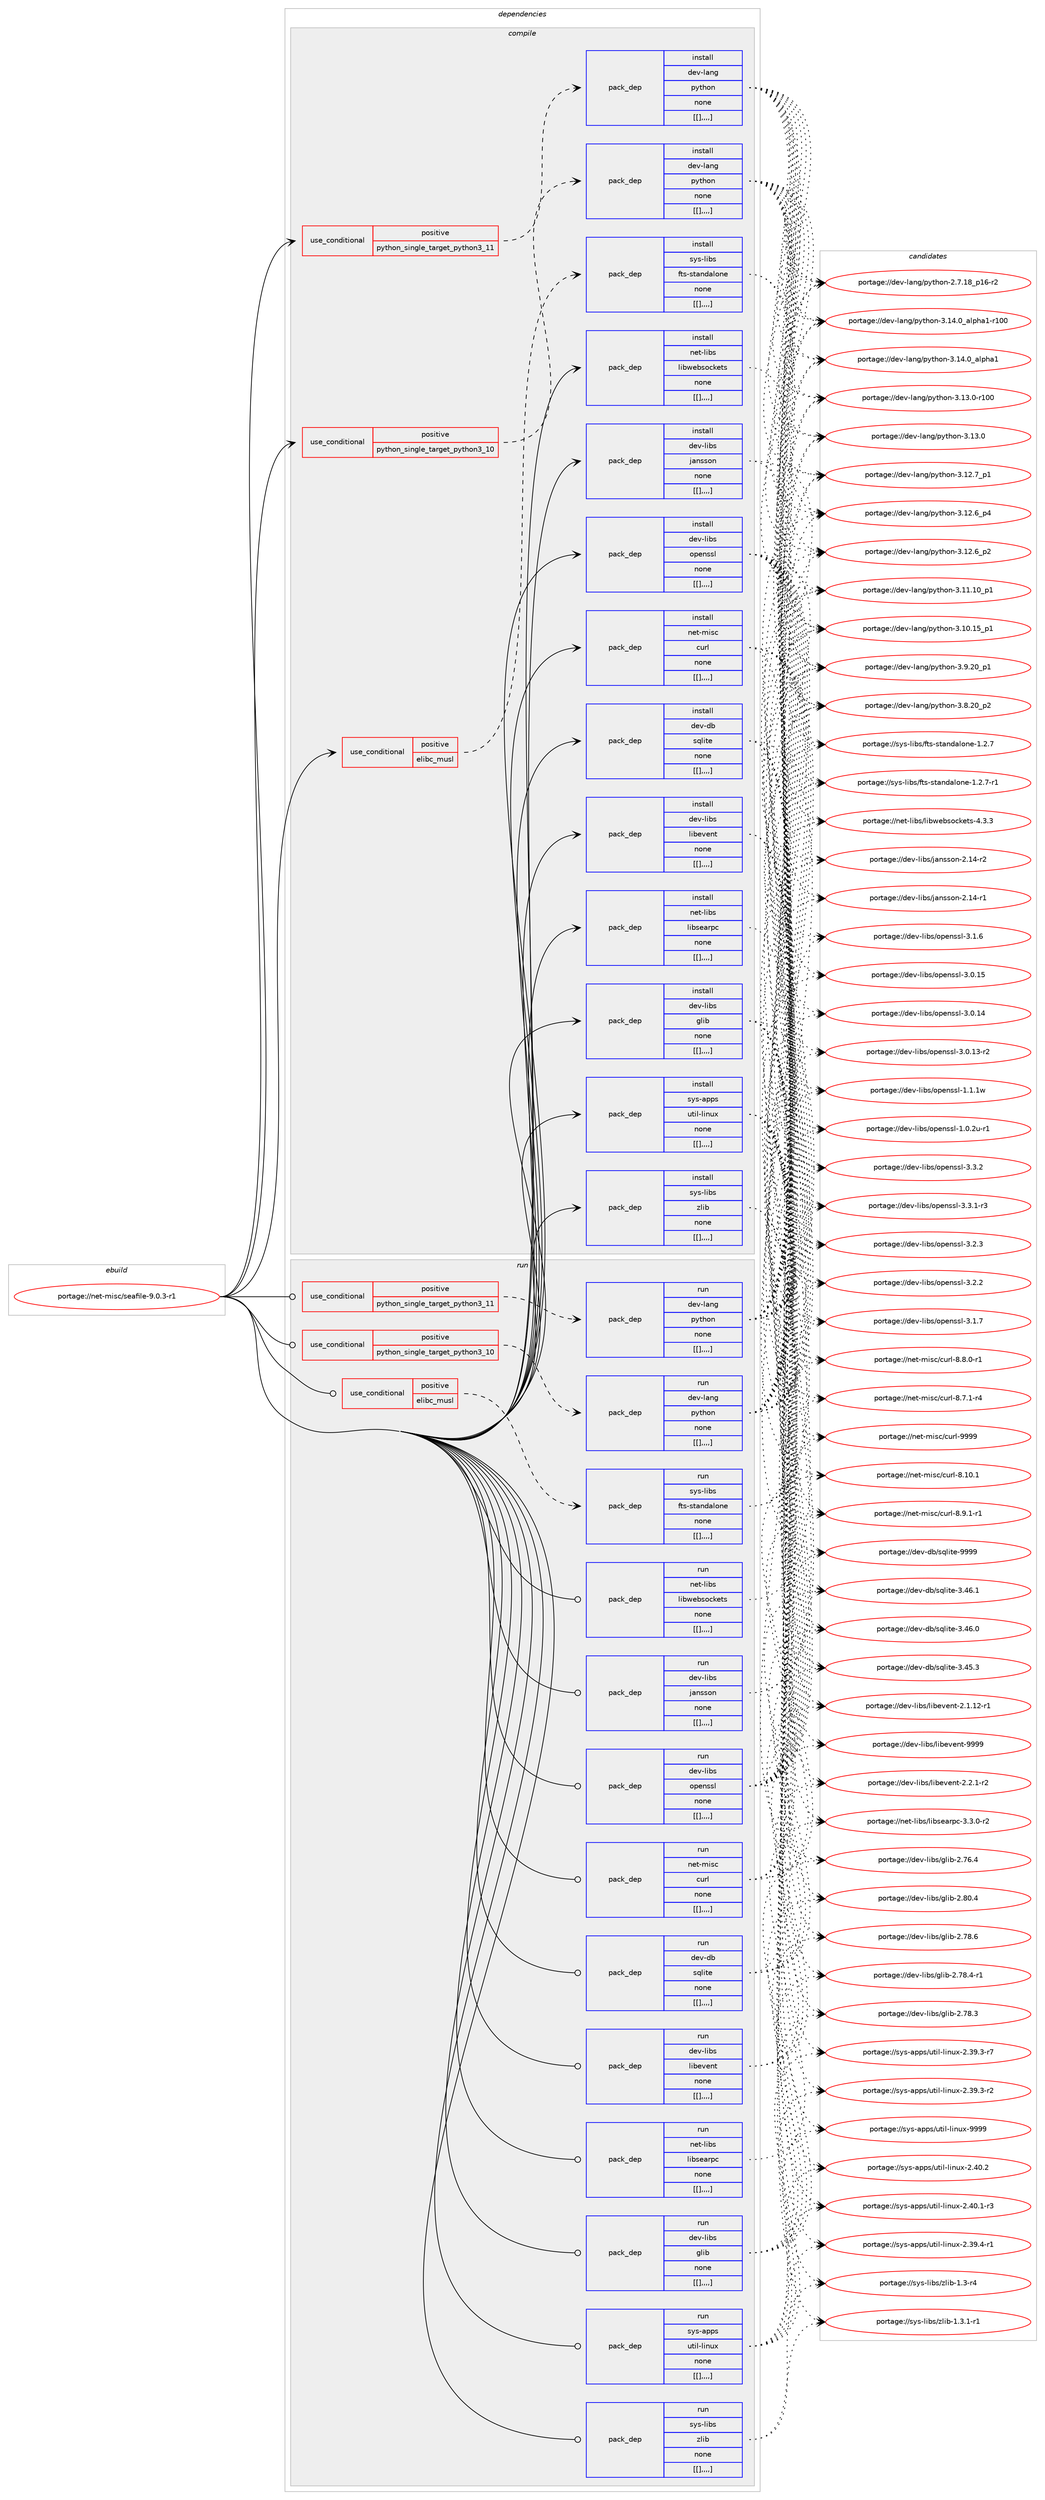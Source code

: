 digraph prolog {

# *************
# Graph options
# *************

newrank=true;
concentrate=true;
compound=true;
graph [rankdir=LR,fontname=Helvetica,fontsize=10,ranksep=1.5];#, ranksep=2.5, nodesep=0.2];
edge  [arrowhead=vee];
node  [fontname=Helvetica,fontsize=10];

# **********
# The ebuild
# **********

subgraph cluster_leftcol {
color=gray;
label=<<i>ebuild</i>>;
id [label="portage://net-misc/seafile-9.0.3-r1", color=red, width=4, href="../net-misc/seafile-9.0.3-r1.svg"];
}

# ****************
# The dependencies
# ****************

subgraph cluster_midcol {
color=gray;
label=<<i>dependencies</i>>;
subgraph cluster_compile {
fillcolor="#eeeeee";
style=filled;
label=<<i>compile</i>>;
subgraph cond104907 {
dependency397434 [label=<<TABLE BORDER="0" CELLBORDER="1" CELLSPACING="0" CELLPADDING="4"><TR><TD ROWSPAN="3" CELLPADDING="10">use_conditional</TD></TR><TR><TD>positive</TD></TR><TR><TD>elibc_musl</TD></TR></TABLE>>, shape=none, color=red];
subgraph pack289533 {
dependency397455 [label=<<TABLE BORDER="0" CELLBORDER="1" CELLSPACING="0" CELLPADDING="4" WIDTH="220"><TR><TD ROWSPAN="6" CELLPADDING="30">pack_dep</TD></TR><TR><TD WIDTH="110">install</TD></TR><TR><TD>sys-libs</TD></TR><TR><TD>fts-standalone</TD></TR><TR><TD>none</TD></TR><TR><TD>[[],,,,]</TD></TR></TABLE>>, shape=none, color=blue];
}
dependency397434:e -> dependency397455:w [weight=20,style="dashed",arrowhead="vee"];
}
id:e -> dependency397434:w [weight=20,style="solid",arrowhead="vee"];
subgraph cond104934 {
dependency397537 [label=<<TABLE BORDER="0" CELLBORDER="1" CELLSPACING="0" CELLPADDING="4"><TR><TD ROWSPAN="3" CELLPADDING="10">use_conditional</TD></TR><TR><TD>positive</TD></TR><TR><TD>python_single_target_python3_10</TD></TR></TABLE>>, shape=none, color=red];
subgraph pack289611 {
dependency397561 [label=<<TABLE BORDER="0" CELLBORDER="1" CELLSPACING="0" CELLPADDING="4" WIDTH="220"><TR><TD ROWSPAN="6" CELLPADDING="30">pack_dep</TD></TR><TR><TD WIDTH="110">install</TD></TR><TR><TD>dev-lang</TD></TR><TR><TD>python</TD></TR><TR><TD>none</TD></TR><TR><TD>[[],,,,]</TD></TR></TABLE>>, shape=none, color=blue];
}
dependency397537:e -> dependency397561:w [weight=20,style="dashed",arrowhead="vee"];
}
id:e -> dependency397537:w [weight=20,style="solid",arrowhead="vee"];
subgraph cond104973 {
dependency397619 [label=<<TABLE BORDER="0" CELLBORDER="1" CELLSPACING="0" CELLPADDING="4"><TR><TD ROWSPAN="3" CELLPADDING="10">use_conditional</TD></TR><TR><TD>positive</TD></TR><TR><TD>python_single_target_python3_11</TD></TR></TABLE>>, shape=none, color=red];
subgraph pack289652 {
dependency397623 [label=<<TABLE BORDER="0" CELLBORDER="1" CELLSPACING="0" CELLPADDING="4" WIDTH="220"><TR><TD ROWSPAN="6" CELLPADDING="30">pack_dep</TD></TR><TR><TD WIDTH="110">install</TD></TR><TR><TD>dev-lang</TD></TR><TR><TD>python</TD></TR><TR><TD>none</TD></TR><TR><TD>[[],,,,]</TD></TR></TABLE>>, shape=none, color=blue];
}
dependency397619:e -> dependency397623:w [weight=20,style="dashed",arrowhead="vee"];
}
id:e -> dependency397619:w [weight=20,style="solid",arrowhead="vee"];
subgraph pack289654 {
dependency397661 [label=<<TABLE BORDER="0" CELLBORDER="1" CELLSPACING="0" CELLPADDING="4" WIDTH="220"><TR><TD ROWSPAN="6" CELLPADDING="30">pack_dep</TD></TR><TR><TD WIDTH="110">install</TD></TR><TR><TD>dev-db</TD></TR><TR><TD>sqlite</TD></TR><TR><TD>none</TD></TR><TR><TD>[[],,,,]</TD></TR></TABLE>>, shape=none, color=blue];
}
id:e -> dependency397661:w [weight=20,style="solid",arrowhead="vee"];
subgraph pack289706 {
dependency397711 [label=<<TABLE BORDER="0" CELLBORDER="1" CELLSPACING="0" CELLPADDING="4" WIDTH="220"><TR><TD ROWSPAN="6" CELLPADDING="30">pack_dep</TD></TR><TR><TD WIDTH="110">install</TD></TR><TR><TD>dev-libs</TD></TR><TR><TD>glib</TD></TR><TR><TD>none</TD></TR><TR><TD>[[],,,,]</TD></TR></TABLE>>, shape=none, color=blue];
}
id:e -> dependency397711:w [weight=20,style="solid",arrowhead="vee"];
subgraph pack289707 {
dependency397714 [label=<<TABLE BORDER="0" CELLBORDER="1" CELLSPACING="0" CELLPADDING="4" WIDTH="220"><TR><TD ROWSPAN="6" CELLPADDING="30">pack_dep</TD></TR><TR><TD WIDTH="110">install</TD></TR><TR><TD>dev-libs</TD></TR><TR><TD>jansson</TD></TR><TR><TD>none</TD></TR><TR><TD>[[],,,,]</TD></TR></TABLE>>, shape=none, color=blue];
}
id:e -> dependency397714:w [weight=20,style="solid",arrowhead="vee"];
subgraph pack289727 {
dependency397737 [label=<<TABLE BORDER="0" CELLBORDER="1" CELLSPACING="0" CELLPADDING="4" WIDTH="220"><TR><TD ROWSPAN="6" CELLPADDING="30">pack_dep</TD></TR><TR><TD WIDTH="110">install</TD></TR><TR><TD>dev-libs</TD></TR><TR><TD>libevent</TD></TR><TR><TD>none</TD></TR><TR><TD>[[],,,,]</TD></TR></TABLE>>, shape=none, color=blue];
}
id:e -> dependency397737:w [weight=20,style="solid",arrowhead="vee"];
subgraph pack289756 {
dependency397838 [label=<<TABLE BORDER="0" CELLBORDER="1" CELLSPACING="0" CELLPADDING="4" WIDTH="220"><TR><TD ROWSPAN="6" CELLPADDING="30">pack_dep</TD></TR><TR><TD WIDTH="110">install</TD></TR><TR><TD>dev-libs</TD></TR><TR><TD>openssl</TD></TR><TR><TD>none</TD></TR><TR><TD>[[],,,,]</TD></TR></TABLE>>, shape=none, color=blue];
}
id:e -> dependency397838:w [weight=20,style="solid",arrowhead="vee"];
subgraph pack289804 {
dependency397845 [label=<<TABLE BORDER="0" CELLBORDER="1" CELLSPACING="0" CELLPADDING="4" WIDTH="220"><TR><TD ROWSPAN="6" CELLPADDING="30">pack_dep</TD></TR><TR><TD WIDTH="110">install</TD></TR><TR><TD>net-libs</TD></TR><TR><TD>libsearpc</TD></TR><TR><TD>none</TD></TR><TR><TD>[[],,,,]</TD></TR></TABLE>>, shape=none, color=blue];
}
id:e -> dependency397845:w [weight=20,style="solid",arrowhead="vee"];
subgraph pack289843 {
dependency397905 [label=<<TABLE BORDER="0" CELLBORDER="1" CELLSPACING="0" CELLPADDING="4" WIDTH="220"><TR><TD ROWSPAN="6" CELLPADDING="30">pack_dep</TD></TR><TR><TD WIDTH="110">install</TD></TR><TR><TD>net-libs</TD></TR><TR><TD>libwebsockets</TD></TR><TR><TD>none</TD></TR><TR><TD>[[],,,,]</TD></TR></TABLE>>, shape=none, color=blue];
}
id:e -> dependency397905:w [weight=20,style="solid",arrowhead="vee"];
subgraph pack289859 {
dependency397950 [label=<<TABLE BORDER="0" CELLBORDER="1" CELLSPACING="0" CELLPADDING="4" WIDTH="220"><TR><TD ROWSPAN="6" CELLPADDING="30">pack_dep</TD></TR><TR><TD WIDTH="110">install</TD></TR><TR><TD>net-misc</TD></TR><TR><TD>curl</TD></TR><TR><TD>none</TD></TR><TR><TD>[[],,,,]</TD></TR></TABLE>>, shape=none, color=blue];
}
id:e -> dependency397950:w [weight=20,style="solid",arrowhead="vee"];
subgraph pack289884 {
dependency397988 [label=<<TABLE BORDER="0" CELLBORDER="1" CELLSPACING="0" CELLPADDING="4" WIDTH="220"><TR><TD ROWSPAN="6" CELLPADDING="30">pack_dep</TD></TR><TR><TD WIDTH="110">install</TD></TR><TR><TD>sys-apps</TD></TR><TR><TD>util-linux</TD></TR><TR><TD>none</TD></TR><TR><TD>[[],,,,]</TD></TR></TABLE>>, shape=none, color=blue];
}
id:e -> dependency397988:w [weight=20,style="solid",arrowhead="vee"];
subgraph pack289898 {
dependency398018 [label=<<TABLE BORDER="0" CELLBORDER="1" CELLSPACING="0" CELLPADDING="4" WIDTH="220"><TR><TD ROWSPAN="6" CELLPADDING="30">pack_dep</TD></TR><TR><TD WIDTH="110">install</TD></TR><TR><TD>sys-libs</TD></TR><TR><TD>zlib</TD></TR><TR><TD>none</TD></TR><TR><TD>[[],,,,]</TD></TR></TABLE>>, shape=none, color=blue];
}
id:e -> dependency398018:w [weight=20,style="solid",arrowhead="vee"];
}
subgraph cluster_compileandrun {
fillcolor="#eeeeee";
style=filled;
label=<<i>compile and run</i>>;
}
subgraph cluster_run {
fillcolor="#eeeeee";
style=filled;
label=<<i>run</i>>;
subgraph cond105130 {
dependency398050 [label=<<TABLE BORDER="0" CELLBORDER="1" CELLSPACING="0" CELLPADDING="4"><TR><TD ROWSPAN="3" CELLPADDING="10">use_conditional</TD></TR><TR><TD>positive</TD></TR><TR><TD>elibc_musl</TD></TR></TABLE>>, shape=none, color=red];
subgraph pack289949 {
dependency398093 [label=<<TABLE BORDER="0" CELLBORDER="1" CELLSPACING="0" CELLPADDING="4" WIDTH="220"><TR><TD ROWSPAN="6" CELLPADDING="30">pack_dep</TD></TR><TR><TD WIDTH="110">run</TD></TR><TR><TD>sys-libs</TD></TR><TR><TD>fts-standalone</TD></TR><TR><TD>none</TD></TR><TR><TD>[[],,,,]</TD></TR></TABLE>>, shape=none, color=blue];
}
dependency398050:e -> dependency398093:w [weight=20,style="dashed",arrowhead="vee"];
}
id:e -> dependency398050:w [weight=20,style="solid",arrowhead="odot"];
subgraph cond105148 {
dependency398105 [label=<<TABLE BORDER="0" CELLBORDER="1" CELLSPACING="0" CELLPADDING="4"><TR><TD ROWSPAN="3" CELLPADDING="10">use_conditional</TD></TR><TR><TD>positive</TD></TR><TR><TD>python_single_target_python3_10</TD></TR></TABLE>>, shape=none, color=red];
subgraph pack289976 {
dependency398127 [label=<<TABLE BORDER="0" CELLBORDER="1" CELLSPACING="0" CELLPADDING="4" WIDTH="220"><TR><TD ROWSPAN="6" CELLPADDING="30">pack_dep</TD></TR><TR><TD WIDTH="110">run</TD></TR><TR><TD>dev-lang</TD></TR><TR><TD>python</TD></TR><TR><TD>none</TD></TR><TR><TD>[[],,,,]</TD></TR></TABLE>>, shape=none, color=blue];
}
dependency398105:e -> dependency398127:w [weight=20,style="dashed",arrowhead="vee"];
}
id:e -> dependency398105:w [weight=20,style="solid",arrowhead="odot"];
subgraph cond105168 {
dependency398173 [label=<<TABLE BORDER="0" CELLBORDER="1" CELLSPACING="0" CELLPADDING="4"><TR><TD ROWSPAN="3" CELLPADDING="10">use_conditional</TD></TR><TR><TD>positive</TD></TR><TR><TD>python_single_target_python3_11</TD></TR></TABLE>>, shape=none, color=red];
subgraph pack290028 {
dependency398193 [label=<<TABLE BORDER="0" CELLBORDER="1" CELLSPACING="0" CELLPADDING="4" WIDTH="220"><TR><TD ROWSPAN="6" CELLPADDING="30">pack_dep</TD></TR><TR><TD WIDTH="110">run</TD></TR><TR><TD>dev-lang</TD></TR><TR><TD>python</TD></TR><TR><TD>none</TD></TR><TR><TD>[[],,,,]</TD></TR></TABLE>>, shape=none, color=blue];
}
dependency398173:e -> dependency398193:w [weight=20,style="dashed",arrowhead="vee"];
}
id:e -> dependency398173:w [weight=20,style="solid",arrowhead="odot"];
subgraph pack290033 {
dependency398241 [label=<<TABLE BORDER="0" CELLBORDER="1" CELLSPACING="0" CELLPADDING="4" WIDTH="220"><TR><TD ROWSPAN="6" CELLPADDING="30">pack_dep</TD></TR><TR><TD WIDTH="110">run</TD></TR><TR><TD>dev-db</TD></TR><TR><TD>sqlite</TD></TR><TR><TD>none</TD></TR><TR><TD>[[],,,,]</TD></TR></TABLE>>, shape=none, color=blue];
}
id:e -> dependency398241:w [weight=20,style="solid",arrowhead="odot"];
subgraph pack290095 {
dependency398293 [label=<<TABLE BORDER="0" CELLBORDER="1" CELLSPACING="0" CELLPADDING="4" WIDTH="220"><TR><TD ROWSPAN="6" CELLPADDING="30">pack_dep</TD></TR><TR><TD WIDTH="110">run</TD></TR><TR><TD>dev-libs</TD></TR><TR><TD>glib</TD></TR><TR><TD>none</TD></TR><TR><TD>[[],,,,]</TD></TR></TABLE>>, shape=none, color=blue];
}
id:e -> dependency398293:w [weight=20,style="solid",arrowhead="odot"];
subgraph pack290100 {
dependency398371 [label=<<TABLE BORDER="0" CELLBORDER="1" CELLSPACING="0" CELLPADDING="4" WIDTH="220"><TR><TD ROWSPAN="6" CELLPADDING="30">pack_dep</TD></TR><TR><TD WIDTH="110">run</TD></TR><TR><TD>dev-libs</TD></TR><TR><TD>jansson</TD></TR><TR><TD>none</TD></TR><TR><TD>[[],,,,]</TD></TR></TABLE>>, shape=none, color=blue];
}
id:e -> dependency398371:w [weight=20,style="solid",arrowhead="odot"];
subgraph pack290164 {
dependency398435 [label=<<TABLE BORDER="0" CELLBORDER="1" CELLSPACING="0" CELLPADDING="4" WIDTH="220"><TR><TD ROWSPAN="6" CELLPADDING="30">pack_dep</TD></TR><TR><TD WIDTH="110">run</TD></TR><TR><TD>dev-libs</TD></TR><TR><TD>libevent</TD></TR><TR><TD>none</TD></TR><TR><TD>[[],,,,]</TD></TR></TABLE>>, shape=none, color=blue];
}
id:e -> dependency398435:w [weight=20,style="solid",arrowhead="odot"];
subgraph pack290201 {
dependency398458 [label=<<TABLE BORDER="0" CELLBORDER="1" CELLSPACING="0" CELLPADDING="4" WIDTH="220"><TR><TD ROWSPAN="6" CELLPADDING="30">pack_dep</TD></TR><TR><TD WIDTH="110">run</TD></TR><TR><TD>dev-libs</TD></TR><TR><TD>openssl</TD></TR><TR><TD>none</TD></TR><TR><TD>[[],,,,]</TD></TR></TABLE>>, shape=none, color=blue];
}
id:e -> dependency398458:w [weight=20,style="solid",arrowhead="odot"];
subgraph pack290227 {
dependency398501 [label=<<TABLE BORDER="0" CELLBORDER="1" CELLSPACING="0" CELLPADDING="4" WIDTH="220"><TR><TD ROWSPAN="6" CELLPADDING="30">pack_dep</TD></TR><TR><TD WIDTH="110">run</TD></TR><TR><TD>net-libs</TD></TR><TR><TD>libsearpc</TD></TR><TR><TD>none</TD></TR><TR><TD>[[],,,,]</TD></TR></TABLE>>, shape=none, color=blue];
}
id:e -> dependency398501:w [weight=20,style="solid",arrowhead="odot"];
subgraph pack290255 {
dependency398544 [label=<<TABLE BORDER="0" CELLBORDER="1" CELLSPACING="0" CELLPADDING="4" WIDTH="220"><TR><TD ROWSPAN="6" CELLPADDING="30">pack_dep</TD></TR><TR><TD WIDTH="110">run</TD></TR><TR><TD>net-libs</TD></TR><TR><TD>libwebsockets</TD></TR><TR><TD>none</TD></TR><TR><TD>[[],,,,]</TD></TR></TABLE>>, shape=none, color=blue];
}
id:e -> dependency398544:w [weight=20,style="solid",arrowhead="odot"];
subgraph pack290283 {
dependency398569 [label=<<TABLE BORDER="0" CELLBORDER="1" CELLSPACING="0" CELLPADDING="4" WIDTH="220"><TR><TD ROWSPAN="6" CELLPADDING="30">pack_dep</TD></TR><TR><TD WIDTH="110">run</TD></TR><TR><TD>net-misc</TD></TR><TR><TD>curl</TD></TR><TR><TD>none</TD></TR><TR><TD>[[],,,,]</TD></TR></TABLE>>, shape=none, color=blue];
}
id:e -> dependency398569:w [weight=20,style="solid",arrowhead="odot"];
subgraph pack290286 {
dependency398594 [label=<<TABLE BORDER="0" CELLBORDER="1" CELLSPACING="0" CELLPADDING="4" WIDTH="220"><TR><TD ROWSPAN="6" CELLPADDING="30">pack_dep</TD></TR><TR><TD WIDTH="110">run</TD></TR><TR><TD>sys-apps</TD></TR><TR><TD>util-linux</TD></TR><TR><TD>none</TD></TR><TR><TD>[[],,,,]</TD></TR></TABLE>>, shape=none, color=blue];
}
id:e -> dependency398594:w [weight=20,style="solid",arrowhead="odot"];
subgraph pack290355 {
dependency398696 [label=<<TABLE BORDER="0" CELLBORDER="1" CELLSPACING="0" CELLPADDING="4" WIDTH="220"><TR><TD ROWSPAN="6" CELLPADDING="30">pack_dep</TD></TR><TR><TD WIDTH="110">run</TD></TR><TR><TD>sys-libs</TD></TR><TR><TD>zlib</TD></TR><TR><TD>none</TD></TR><TR><TD>[[],,,,]</TD></TR></TABLE>>, shape=none, color=blue];
}
id:e -> dependency398696:w [weight=20,style="solid",arrowhead="odot"];
}
}

# **************
# The candidates
# **************

subgraph cluster_choices {
rank=same;
color=gray;
label=<<i>candidates</i>>;

subgraph choice289549 {
color=black;
nodesep=1;
choice1151211154510810598115471021161154511511697110100971081111101014549465046554511449 [label="portage://sys-libs/fts-standalone-1.2.7-r1", color=red, width=4,href="../sys-libs/fts-standalone-1.2.7-r1.svg"];
choice115121115451081059811547102116115451151169711010097108111110101454946504655 [label="portage://sys-libs/fts-standalone-1.2.7", color=red, width=4,href="../sys-libs/fts-standalone-1.2.7.svg"];
dependency397455:e -> choice1151211154510810598115471021161154511511697110100971081111101014549465046554511449:w [style=dotted,weight="100"];
dependency397455:e -> choice115121115451081059811547102116115451151169711010097108111110101454946504655:w [style=dotted,weight="100"];
}
subgraph choice289557 {
color=black;
nodesep=1;
choice100101118451089711010347112121116104111110455146495246489597108112104974945114494848 [label="portage://dev-lang/python-3.14.0_alpha1-r100", color=red, width=4,href="../dev-lang/python-3.14.0_alpha1-r100.svg"];
choice1001011184510897110103471121211161041111104551464952464895971081121049749 [label="portage://dev-lang/python-3.14.0_alpha1", color=red, width=4,href="../dev-lang/python-3.14.0_alpha1.svg"];
choice1001011184510897110103471121211161041111104551464951464845114494848 [label="portage://dev-lang/python-3.13.0-r100", color=red, width=4,href="../dev-lang/python-3.13.0-r100.svg"];
choice10010111845108971101034711212111610411111045514649514648 [label="portage://dev-lang/python-3.13.0", color=red, width=4,href="../dev-lang/python-3.13.0.svg"];
choice100101118451089711010347112121116104111110455146495046559511249 [label="portage://dev-lang/python-3.12.7_p1", color=red, width=4,href="../dev-lang/python-3.12.7_p1.svg"];
choice100101118451089711010347112121116104111110455146495046549511252 [label="portage://dev-lang/python-3.12.6_p4", color=red, width=4,href="../dev-lang/python-3.12.6_p4.svg"];
choice100101118451089711010347112121116104111110455146495046549511250 [label="portage://dev-lang/python-3.12.6_p2", color=red, width=4,href="../dev-lang/python-3.12.6_p2.svg"];
choice10010111845108971101034711212111610411111045514649494649489511249 [label="portage://dev-lang/python-3.11.10_p1", color=red, width=4,href="../dev-lang/python-3.11.10_p1.svg"];
choice10010111845108971101034711212111610411111045514649484649539511249 [label="portage://dev-lang/python-3.10.15_p1", color=red, width=4,href="../dev-lang/python-3.10.15_p1.svg"];
choice100101118451089711010347112121116104111110455146574650489511249 [label="portage://dev-lang/python-3.9.20_p1", color=red, width=4,href="../dev-lang/python-3.9.20_p1.svg"];
choice100101118451089711010347112121116104111110455146564650489511250 [label="portage://dev-lang/python-3.8.20_p2", color=red, width=4,href="../dev-lang/python-3.8.20_p2.svg"];
choice100101118451089711010347112121116104111110455046554649569511249544511450 [label="portage://dev-lang/python-2.7.18_p16-r2", color=red, width=4,href="../dev-lang/python-2.7.18_p16-r2.svg"];
dependency397561:e -> choice100101118451089711010347112121116104111110455146495246489597108112104974945114494848:w [style=dotted,weight="100"];
dependency397561:e -> choice1001011184510897110103471121211161041111104551464952464895971081121049749:w [style=dotted,weight="100"];
dependency397561:e -> choice1001011184510897110103471121211161041111104551464951464845114494848:w [style=dotted,weight="100"];
dependency397561:e -> choice10010111845108971101034711212111610411111045514649514648:w [style=dotted,weight="100"];
dependency397561:e -> choice100101118451089711010347112121116104111110455146495046559511249:w [style=dotted,weight="100"];
dependency397561:e -> choice100101118451089711010347112121116104111110455146495046549511252:w [style=dotted,weight="100"];
dependency397561:e -> choice100101118451089711010347112121116104111110455146495046549511250:w [style=dotted,weight="100"];
dependency397561:e -> choice10010111845108971101034711212111610411111045514649494649489511249:w [style=dotted,weight="100"];
dependency397561:e -> choice10010111845108971101034711212111610411111045514649484649539511249:w [style=dotted,weight="100"];
dependency397561:e -> choice100101118451089711010347112121116104111110455146574650489511249:w [style=dotted,weight="100"];
dependency397561:e -> choice100101118451089711010347112121116104111110455146564650489511250:w [style=dotted,weight="100"];
dependency397561:e -> choice100101118451089711010347112121116104111110455046554649569511249544511450:w [style=dotted,weight="100"];
}
subgraph choice289573 {
color=black;
nodesep=1;
choice100101118451089711010347112121116104111110455146495246489597108112104974945114494848 [label="portage://dev-lang/python-3.14.0_alpha1-r100", color=red, width=4,href="../dev-lang/python-3.14.0_alpha1-r100.svg"];
choice1001011184510897110103471121211161041111104551464952464895971081121049749 [label="portage://dev-lang/python-3.14.0_alpha1", color=red, width=4,href="../dev-lang/python-3.14.0_alpha1.svg"];
choice1001011184510897110103471121211161041111104551464951464845114494848 [label="portage://dev-lang/python-3.13.0-r100", color=red, width=4,href="../dev-lang/python-3.13.0-r100.svg"];
choice10010111845108971101034711212111610411111045514649514648 [label="portage://dev-lang/python-3.13.0", color=red, width=4,href="../dev-lang/python-3.13.0.svg"];
choice100101118451089711010347112121116104111110455146495046559511249 [label="portage://dev-lang/python-3.12.7_p1", color=red, width=4,href="../dev-lang/python-3.12.7_p1.svg"];
choice100101118451089711010347112121116104111110455146495046549511252 [label="portage://dev-lang/python-3.12.6_p4", color=red, width=4,href="../dev-lang/python-3.12.6_p4.svg"];
choice100101118451089711010347112121116104111110455146495046549511250 [label="portage://dev-lang/python-3.12.6_p2", color=red, width=4,href="../dev-lang/python-3.12.6_p2.svg"];
choice10010111845108971101034711212111610411111045514649494649489511249 [label="portage://dev-lang/python-3.11.10_p1", color=red, width=4,href="../dev-lang/python-3.11.10_p1.svg"];
choice10010111845108971101034711212111610411111045514649484649539511249 [label="portage://dev-lang/python-3.10.15_p1", color=red, width=4,href="../dev-lang/python-3.10.15_p1.svg"];
choice100101118451089711010347112121116104111110455146574650489511249 [label="portage://dev-lang/python-3.9.20_p1", color=red, width=4,href="../dev-lang/python-3.9.20_p1.svg"];
choice100101118451089711010347112121116104111110455146564650489511250 [label="portage://dev-lang/python-3.8.20_p2", color=red, width=4,href="../dev-lang/python-3.8.20_p2.svg"];
choice100101118451089711010347112121116104111110455046554649569511249544511450 [label="portage://dev-lang/python-2.7.18_p16-r2", color=red, width=4,href="../dev-lang/python-2.7.18_p16-r2.svg"];
dependency397623:e -> choice100101118451089711010347112121116104111110455146495246489597108112104974945114494848:w [style=dotted,weight="100"];
dependency397623:e -> choice1001011184510897110103471121211161041111104551464952464895971081121049749:w [style=dotted,weight="100"];
dependency397623:e -> choice1001011184510897110103471121211161041111104551464951464845114494848:w [style=dotted,weight="100"];
dependency397623:e -> choice10010111845108971101034711212111610411111045514649514648:w [style=dotted,weight="100"];
dependency397623:e -> choice100101118451089711010347112121116104111110455146495046559511249:w [style=dotted,weight="100"];
dependency397623:e -> choice100101118451089711010347112121116104111110455146495046549511252:w [style=dotted,weight="100"];
dependency397623:e -> choice100101118451089711010347112121116104111110455146495046549511250:w [style=dotted,weight="100"];
dependency397623:e -> choice10010111845108971101034711212111610411111045514649494649489511249:w [style=dotted,weight="100"];
dependency397623:e -> choice10010111845108971101034711212111610411111045514649484649539511249:w [style=dotted,weight="100"];
dependency397623:e -> choice100101118451089711010347112121116104111110455146574650489511249:w [style=dotted,weight="100"];
dependency397623:e -> choice100101118451089711010347112121116104111110455146564650489511250:w [style=dotted,weight="100"];
dependency397623:e -> choice100101118451089711010347112121116104111110455046554649569511249544511450:w [style=dotted,weight="100"];
}
subgraph choice289575 {
color=black;
nodesep=1;
choice1001011184510098471151131081051161014557575757 [label="portage://dev-db/sqlite-9999", color=red, width=4,href="../dev-db/sqlite-9999.svg"];
choice10010111845100984711511310810511610145514652544649 [label="portage://dev-db/sqlite-3.46.1", color=red, width=4,href="../dev-db/sqlite-3.46.1.svg"];
choice10010111845100984711511310810511610145514652544648 [label="portage://dev-db/sqlite-3.46.0", color=red, width=4,href="../dev-db/sqlite-3.46.0.svg"];
choice10010111845100984711511310810511610145514652534651 [label="portage://dev-db/sqlite-3.45.3", color=red, width=4,href="../dev-db/sqlite-3.45.3.svg"];
dependency397661:e -> choice1001011184510098471151131081051161014557575757:w [style=dotted,weight="100"];
dependency397661:e -> choice10010111845100984711511310810511610145514652544649:w [style=dotted,weight="100"];
dependency397661:e -> choice10010111845100984711511310810511610145514652544648:w [style=dotted,weight="100"];
dependency397661:e -> choice10010111845100984711511310810511610145514652534651:w [style=dotted,weight="100"];
}
subgraph choice289577 {
color=black;
nodesep=1;
choice1001011184510810598115471031081059845504656484652 [label="portage://dev-libs/glib-2.80.4", color=red, width=4,href="../dev-libs/glib-2.80.4.svg"];
choice1001011184510810598115471031081059845504655564654 [label="portage://dev-libs/glib-2.78.6", color=red, width=4,href="../dev-libs/glib-2.78.6.svg"];
choice10010111845108105981154710310810598455046555646524511449 [label="portage://dev-libs/glib-2.78.4-r1", color=red, width=4,href="../dev-libs/glib-2.78.4-r1.svg"];
choice1001011184510810598115471031081059845504655564651 [label="portage://dev-libs/glib-2.78.3", color=red, width=4,href="../dev-libs/glib-2.78.3.svg"];
choice1001011184510810598115471031081059845504655544652 [label="portage://dev-libs/glib-2.76.4", color=red, width=4,href="../dev-libs/glib-2.76.4.svg"];
dependency397711:e -> choice1001011184510810598115471031081059845504656484652:w [style=dotted,weight="100"];
dependency397711:e -> choice1001011184510810598115471031081059845504655564654:w [style=dotted,weight="100"];
dependency397711:e -> choice10010111845108105981154710310810598455046555646524511449:w [style=dotted,weight="100"];
dependency397711:e -> choice1001011184510810598115471031081059845504655564651:w [style=dotted,weight="100"];
dependency397711:e -> choice1001011184510810598115471031081059845504655544652:w [style=dotted,weight="100"];
}
subgraph choice289591 {
color=black;
nodesep=1;
choice1001011184510810598115471069711011511511111045504649524511450 [label="portage://dev-libs/jansson-2.14-r2", color=red, width=4,href="../dev-libs/jansson-2.14-r2.svg"];
choice1001011184510810598115471069711011511511111045504649524511449 [label="portage://dev-libs/jansson-2.14-r1", color=red, width=4,href="../dev-libs/jansson-2.14-r1.svg"];
dependency397714:e -> choice1001011184510810598115471069711011511511111045504649524511450:w [style=dotted,weight="100"];
dependency397714:e -> choice1001011184510810598115471069711011511511111045504649524511449:w [style=dotted,weight="100"];
}
subgraph choice289620 {
color=black;
nodesep=1;
choice100101118451081059811547108105981011181011101164557575757 [label="portage://dev-libs/libevent-9999", color=red, width=4,href="../dev-libs/libevent-9999.svg"];
choice100101118451081059811547108105981011181011101164550465046494511450 [label="portage://dev-libs/libevent-2.2.1-r2", color=red, width=4,href="../dev-libs/libevent-2.2.1-r2.svg"];
choice10010111845108105981154710810598101118101110116455046494649504511449 [label="portage://dev-libs/libevent-2.1.12-r1", color=red, width=4,href="../dev-libs/libevent-2.1.12-r1.svg"];
dependency397737:e -> choice100101118451081059811547108105981011181011101164557575757:w [style=dotted,weight="100"];
dependency397737:e -> choice100101118451081059811547108105981011181011101164550465046494511450:w [style=dotted,weight="100"];
dependency397737:e -> choice10010111845108105981154710810598101118101110116455046494649504511449:w [style=dotted,weight="100"];
}
subgraph choice289631 {
color=black;
nodesep=1;
choice100101118451081059811547111112101110115115108455146514650 [label="portage://dev-libs/openssl-3.3.2", color=red, width=4,href="../dev-libs/openssl-3.3.2.svg"];
choice1001011184510810598115471111121011101151151084551465146494511451 [label="portage://dev-libs/openssl-3.3.1-r3", color=red, width=4,href="../dev-libs/openssl-3.3.1-r3.svg"];
choice100101118451081059811547111112101110115115108455146504651 [label="portage://dev-libs/openssl-3.2.3", color=red, width=4,href="../dev-libs/openssl-3.2.3.svg"];
choice100101118451081059811547111112101110115115108455146504650 [label="portage://dev-libs/openssl-3.2.2", color=red, width=4,href="../dev-libs/openssl-3.2.2.svg"];
choice100101118451081059811547111112101110115115108455146494655 [label="portage://dev-libs/openssl-3.1.7", color=red, width=4,href="../dev-libs/openssl-3.1.7.svg"];
choice100101118451081059811547111112101110115115108455146494654 [label="portage://dev-libs/openssl-3.1.6", color=red, width=4,href="../dev-libs/openssl-3.1.6.svg"];
choice10010111845108105981154711111210111011511510845514648464953 [label="portage://dev-libs/openssl-3.0.15", color=red, width=4,href="../dev-libs/openssl-3.0.15.svg"];
choice10010111845108105981154711111210111011511510845514648464952 [label="portage://dev-libs/openssl-3.0.14", color=red, width=4,href="../dev-libs/openssl-3.0.14.svg"];
choice100101118451081059811547111112101110115115108455146484649514511450 [label="portage://dev-libs/openssl-3.0.13-r2", color=red, width=4,href="../dev-libs/openssl-3.0.13-r2.svg"];
choice100101118451081059811547111112101110115115108454946494649119 [label="portage://dev-libs/openssl-1.1.1w", color=red, width=4,href="../dev-libs/openssl-1.1.1w.svg"];
choice1001011184510810598115471111121011101151151084549464846501174511449 [label="portage://dev-libs/openssl-1.0.2u-r1", color=red, width=4,href="../dev-libs/openssl-1.0.2u-r1.svg"];
dependency397838:e -> choice100101118451081059811547111112101110115115108455146514650:w [style=dotted,weight="100"];
dependency397838:e -> choice1001011184510810598115471111121011101151151084551465146494511451:w [style=dotted,weight="100"];
dependency397838:e -> choice100101118451081059811547111112101110115115108455146504651:w [style=dotted,weight="100"];
dependency397838:e -> choice100101118451081059811547111112101110115115108455146504650:w [style=dotted,weight="100"];
dependency397838:e -> choice100101118451081059811547111112101110115115108455146494655:w [style=dotted,weight="100"];
dependency397838:e -> choice100101118451081059811547111112101110115115108455146494654:w [style=dotted,weight="100"];
dependency397838:e -> choice10010111845108105981154711111210111011511510845514648464953:w [style=dotted,weight="100"];
dependency397838:e -> choice10010111845108105981154711111210111011511510845514648464952:w [style=dotted,weight="100"];
dependency397838:e -> choice100101118451081059811547111112101110115115108455146484649514511450:w [style=dotted,weight="100"];
dependency397838:e -> choice100101118451081059811547111112101110115115108454946494649119:w [style=dotted,weight="100"];
dependency397838:e -> choice1001011184510810598115471111121011101151151084549464846501174511449:w [style=dotted,weight="100"];
}
subgraph choice289644 {
color=black;
nodesep=1;
choice1101011164510810598115471081059811510197114112994551465146484511450 [label="portage://net-libs/libsearpc-3.3.0-r2", color=red, width=4,href="../net-libs/libsearpc-3.3.0-r2.svg"];
dependency397845:e -> choice1101011164510810598115471081059811510197114112994551465146484511450:w [style=dotted,weight="100"];
}
subgraph choice289645 {
color=black;
nodesep=1;
choice110101116451081059811547108105981191019811511199107101116115455246514651 [label="portage://net-libs/libwebsockets-4.3.3", color=red, width=4,href="../net-libs/libwebsockets-4.3.3.svg"];
dependency397905:e -> choice110101116451081059811547108105981191019811511199107101116115455246514651:w [style=dotted,weight="100"];
}
subgraph choice289647 {
color=black;
nodesep=1;
choice110101116451091051159947991171141084557575757 [label="portage://net-misc/curl-9999", color=red, width=4,href="../net-misc/curl-9999.svg"];
choice1101011164510910511599479911711410845564649484649 [label="portage://net-misc/curl-8.10.1", color=red, width=4,href="../net-misc/curl-8.10.1.svg"];
choice110101116451091051159947991171141084556465746494511449 [label="portage://net-misc/curl-8.9.1-r1", color=red, width=4,href="../net-misc/curl-8.9.1-r1.svg"];
choice110101116451091051159947991171141084556465646484511449 [label="portage://net-misc/curl-8.8.0-r1", color=red, width=4,href="../net-misc/curl-8.8.0-r1.svg"];
choice110101116451091051159947991171141084556465546494511452 [label="portage://net-misc/curl-8.7.1-r4", color=red, width=4,href="../net-misc/curl-8.7.1-r4.svg"];
dependency397950:e -> choice110101116451091051159947991171141084557575757:w [style=dotted,weight="100"];
dependency397950:e -> choice1101011164510910511599479911711410845564649484649:w [style=dotted,weight="100"];
dependency397950:e -> choice110101116451091051159947991171141084556465746494511449:w [style=dotted,weight="100"];
dependency397950:e -> choice110101116451091051159947991171141084556465646484511449:w [style=dotted,weight="100"];
dependency397950:e -> choice110101116451091051159947991171141084556465546494511452:w [style=dotted,weight="100"];
}
subgraph choice289666 {
color=black;
nodesep=1;
choice115121115459711211211547117116105108451081051101171204557575757 [label="portage://sys-apps/util-linux-9999", color=red, width=4,href="../sys-apps/util-linux-9999.svg"];
choice1151211154597112112115471171161051084510810511011712045504652484650 [label="portage://sys-apps/util-linux-2.40.2", color=red, width=4,href="../sys-apps/util-linux-2.40.2.svg"];
choice11512111545971121121154711711610510845108105110117120455046524846494511451 [label="portage://sys-apps/util-linux-2.40.1-r3", color=red, width=4,href="../sys-apps/util-linux-2.40.1-r3.svg"];
choice11512111545971121121154711711610510845108105110117120455046515746524511449 [label="portage://sys-apps/util-linux-2.39.4-r1", color=red, width=4,href="../sys-apps/util-linux-2.39.4-r1.svg"];
choice11512111545971121121154711711610510845108105110117120455046515746514511455 [label="portage://sys-apps/util-linux-2.39.3-r7", color=red, width=4,href="../sys-apps/util-linux-2.39.3-r7.svg"];
choice11512111545971121121154711711610510845108105110117120455046515746514511450 [label="portage://sys-apps/util-linux-2.39.3-r2", color=red, width=4,href="../sys-apps/util-linux-2.39.3-r2.svg"];
dependency397988:e -> choice115121115459711211211547117116105108451081051101171204557575757:w [style=dotted,weight="100"];
dependency397988:e -> choice1151211154597112112115471171161051084510810511011712045504652484650:w [style=dotted,weight="100"];
dependency397988:e -> choice11512111545971121121154711711610510845108105110117120455046524846494511451:w [style=dotted,weight="100"];
dependency397988:e -> choice11512111545971121121154711711610510845108105110117120455046515746524511449:w [style=dotted,weight="100"];
dependency397988:e -> choice11512111545971121121154711711610510845108105110117120455046515746514511455:w [style=dotted,weight="100"];
dependency397988:e -> choice11512111545971121121154711711610510845108105110117120455046515746514511450:w [style=dotted,weight="100"];
}
subgraph choice289672 {
color=black;
nodesep=1;
choice115121115451081059811547122108105984549465146494511449 [label="portage://sys-libs/zlib-1.3.1-r1", color=red, width=4,href="../sys-libs/zlib-1.3.1-r1.svg"];
choice11512111545108105981154712210810598454946514511452 [label="portage://sys-libs/zlib-1.3-r4", color=red, width=4,href="../sys-libs/zlib-1.3-r4.svg"];
dependency398018:e -> choice115121115451081059811547122108105984549465146494511449:w [style=dotted,weight="100"];
dependency398018:e -> choice11512111545108105981154712210810598454946514511452:w [style=dotted,weight="100"];
}
subgraph choice289679 {
color=black;
nodesep=1;
choice1151211154510810598115471021161154511511697110100971081111101014549465046554511449 [label="portage://sys-libs/fts-standalone-1.2.7-r1", color=red, width=4,href="../sys-libs/fts-standalone-1.2.7-r1.svg"];
choice115121115451081059811547102116115451151169711010097108111110101454946504655 [label="portage://sys-libs/fts-standalone-1.2.7", color=red, width=4,href="../sys-libs/fts-standalone-1.2.7.svg"];
dependency398093:e -> choice1151211154510810598115471021161154511511697110100971081111101014549465046554511449:w [style=dotted,weight="100"];
dependency398093:e -> choice115121115451081059811547102116115451151169711010097108111110101454946504655:w [style=dotted,weight="100"];
}
subgraph choice289681 {
color=black;
nodesep=1;
choice100101118451089711010347112121116104111110455146495246489597108112104974945114494848 [label="portage://dev-lang/python-3.14.0_alpha1-r100", color=red, width=4,href="../dev-lang/python-3.14.0_alpha1-r100.svg"];
choice1001011184510897110103471121211161041111104551464952464895971081121049749 [label="portage://dev-lang/python-3.14.0_alpha1", color=red, width=4,href="../dev-lang/python-3.14.0_alpha1.svg"];
choice1001011184510897110103471121211161041111104551464951464845114494848 [label="portage://dev-lang/python-3.13.0-r100", color=red, width=4,href="../dev-lang/python-3.13.0-r100.svg"];
choice10010111845108971101034711212111610411111045514649514648 [label="portage://dev-lang/python-3.13.0", color=red, width=4,href="../dev-lang/python-3.13.0.svg"];
choice100101118451089711010347112121116104111110455146495046559511249 [label="portage://dev-lang/python-3.12.7_p1", color=red, width=4,href="../dev-lang/python-3.12.7_p1.svg"];
choice100101118451089711010347112121116104111110455146495046549511252 [label="portage://dev-lang/python-3.12.6_p4", color=red, width=4,href="../dev-lang/python-3.12.6_p4.svg"];
choice100101118451089711010347112121116104111110455146495046549511250 [label="portage://dev-lang/python-3.12.6_p2", color=red, width=4,href="../dev-lang/python-3.12.6_p2.svg"];
choice10010111845108971101034711212111610411111045514649494649489511249 [label="portage://dev-lang/python-3.11.10_p1", color=red, width=4,href="../dev-lang/python-3.11.10_p1.svg"];
choice10010111845108971101034711212111610411111045514649484649539511249 [label="portage://dev-lang/python-3.10.15_p1", color=red, width=4,href="../dev-lang/python-3.10.15_p1.svg"];
choice100101118451089711010347112121116104111110455146574650489511249 [label="portage://dev-lang/python-3.9.20_p1", color=red, width=4,href="../dev-lang/python-3.9.20_p1.svg"];
choice100101118451089711010347112121116104111110455146564650489511250 [label="portage://dev-lang/python-3.8.20_p2", color=red, width=4,href="../dev-lang/python-3.8.20_p2.svg"];
choice100101118451089711010347112121116104111110455046554649569511249544511450 [label="portage://dev-lang/python-2.7.18_p16-r2", color=red, width=4,href="../dev-lang/python-2.7.18_p16-r2.svg"];
dependency398127:e -> choice100101118451089711010347112121116104111110455146495246489597108112104974945114494848:w [style=dotted,weight="100"];
dependency398127:e -> choice1001011184510897110103471121211161041111104551464952464895971081121049749:w [style=dotted,weight="100"];
dependency398127:e -> choice1001011184510897110103471121211161041111104551464951464845114494848:w [style=dotted,weight="100"];
dependency398127:e -> choice10010111845108971101034711212111610411111045514649514648:w [style=dotted,weight="100"];
dependency398127:e -> choice100101118451089711010347112121116104111110455146495046559511249:w [style=dotted,weight="100"];
dependency398127:e -> choice100101118451089711010347112121116104111110455146495046549511252:w [style=dotted,weight="100"];
dependency398127:e -> choice100101118451089711010347112121116104111110455146495046549511250:w [style=dotted,weight="100"];
dependency398127:e -> choice10010111845108971101034711212111610411111045514649494649489511249:w [style=dotted,weight="100"];
dependency398127:e -> choice10010111845108971101034711212111610411111045514649484649539511249:w [style=dotted,weight="100"];
dependency398127:e -> choice100101118451089711010347112121116104111110455146574650489511249:w [style=dotted,weight="100"];
dependency398127:e -> choice100101118451089711010347112121116104111110455146564650489511250:w [style=dotted,weight="100"];
dependency398127:e -> choice100101118451089711010347112121116104111110455046554649569511249544511450:w [style=dotted,weight="100"];
}
subgraph choice289693 {
color=black;
nodesep=1;
choice100101118451089711010347112121116104111110455146495246489597108112104974945114494848 [label="portage://dev-lang/python-3.14.0_alpha1-r100", color=red, width=4,href="../dev-lang/python-3.14.0_alpha1-r100.svg"];
choice1001011184510897110103471121211161041111104551464952464895971081121049749 [label="portage://dev-lang/python-3.14.0_alpha1", color=red, width=4,href="../dev-lang/python-3.14.0_alpha1.svg"];
choice1001011184510897110103471121211161041111104551464951464845114494848 [label="portage://dev-lang/python-3.13.0-r100", color=red, width=4,href="../dev-lang/python-3.13.0-r100.svg"];
choice10010111845108971101034711212111610411111045514649514648 [label="portage://dev-lang/python-3.13.0", color=red, width=4,href="../dev-lang/python-3.13.0.svg"];
choice100101118451089711010347112121116104111110455146495046559511249 [label="portage://dev-lang/python-3.12.7_p1", color=red, width=4,href="../dev-lang/python-3.12.7_p1.svg"];
choice100101118451089711010347112121116104111110455146495046549511252 [label="portage://dev-lang/python-3.12.6_p4", color=red, width=4,href="../dev-lang/python-3.12.6_p4.svg"];
choice100101118451089711010347112121116104111110455146495046549511250 [label="portage://dev-lang/python-3.12.6_p2", color=red, width=4,href="../dev-lang/python-3.12.6_p2.svg"];
choice10010111845108971101034711212111610411111045514649494649489511249 [label="portage://dev-lang/python-3.11.10_p1", color=red, width=4,href="../dev-lang/python-3.11.10_p1.svg"];
choice10010111845108971101034711212111610411111045514649484649539511249 [label="portage://dev-lang/python-3.10.15_p1", color=red, width=4,href="../dev-lang/python-3.10.15_p1.svg"];
choice100101118451089711010347112121116104111110455146574650489511249 [label="portage://dev-lang/python-3.9.20_p1", color=red, width=4,href="../dev-lang/python-3.9.20_p1.svg"];
choice100101118451089711010347112121116104111110455146564650489511250 [label="portage://dev-lang/python-3.8.20_p2", color=red, width=4,href="../dev-lang/python-3.8.20_p2.svg"];
choice100101118451089711010347112121116104111110455046554649569511249544511450 [label="portage://dev-lang/python-2.7.18_p16-r2", color=red, width=4,href="../dev-lang/python-2.7.18_p16-r2.svg"];
dependency398193:e -> choice100101118451089711010347112121116104111110455146495246489597108112104974945114494848:w [style=dotted,weight="100"];
dependency398193:e -> choice1001011184510897110103471121211161041111104551464952464895971081121049749:w [style=dotted,weight="100"];
dependency398193:e -> choice1001011184510897110103471121211161041111104551464951464845114494848:w [style=dotted,weight="100"];
dependency398193:e -> choice10010111845108971101034711212111610411111045514649514648:w [style=dotted,weight="100"];
dependency398193:e -> choice100101118451089711010347112121116104111110455146495046559511249:w [style=dotted,weight="100"];
dependency398193:e -> choice100101118451089711010347112121116104111110455146495046549511252:w [style=dotted,weight="100"];
dependency398193:e -> choice100101118451089711010347112121116104111110455146495046549511250:w [style=dotted,weight="100"];
dependency398193:e -> choice10010111845108971101034711212111610411111045514649494649489511249:w [style=dotted,weight="100"];
dependency398193:e -> choice10010111845108971101034711212111610411111045514649484649539511249:w [style=dotted,weight="100"];
dependency398193:e -> choice100101118451089711010347112121116104111110455146574650489511249:w [style=dotted,weight="100"];
dependency398193:e -> choice100101118451089711010347112121116104111110455146564650489511250:w [style=dotted,weight="100"];
dependency398193:e -> choice100101118451089711010347112121116104111110455046554649569511249544511450:w [style=dotted,weight="100"];
}
subgraph choice289704 {
color=black;
nodesep=1;
choice1001011184510098471151131081051161014557575757 [label="portage://dev-db/sqlite-9999", color=red, width=4,href="../dev-db/sqlite-9999.svg"];
choice10010111845100984711511310810511610145514652544649 [label="portage://dev-db/sqlite-3.46.1", color=red, width=4,href="../dev-db/sqlite-3.46.1.svg"];
choice10010111845100984711511310810511610145514652544648 [label="portage://dev-db/sqlite-3.46.0", color=red, width=4,href="../dev-db/sqlite-3.46.0.svg"];
choice10010111845100984711511310810511610145514652534651 [label="portage://dev-db/sqlite-3.45.3", color=red, width=4,href="../dev-db/sqlite-3.45.3.svg"];
dependency398241:e -> choice1001011184510098471151131081051161014557575757:w [style=dotted,weight="100"];
dependency398241:e -> choice10010111845100984711511310810511610145514652544649:w [style=dotted,weight="100"];
dependency398241:e -> choice10010111845100984711511310810511610145514652544648:w [style=dotted,weight="100"];
dependency398241:e -> choice10010111845100984711511310810511610145514652534651:w [style=dotted,weight="100"];
}
subgraph choice289759 {
color=black;
nodesep=1;
choice1001011184510810598115471031081059845504656484652 [label="portage://dev-libs/glib-2.80.4", color=red, width=4,href="../dev-libs/glib-2.80.4.svg"];
choice1001011184510810598115471031081059845504655564654 [label="portage://dev-libs/glib-2.78.6", color=red, width=4,href="../dev-libs/glib-2.78.6.svg"];
choice10010111845108105981154710310810598455046555646524511449 [label="portage://dev-libs/glib-2.78.4-r1", color=red, width=4,href="../dev-libs/glib-2.78.4-r1.svg"];
choice1001011184510810598115471031081059845504655564651 [label="portage://dev-libs/glib-2.78.3", color=red, width=4,href="../dev-libs/glib-2.78.3.svg"];
choice1001011184510810598115471031081059845504655544652 [label="portage://dev-libs/glib-2.76.4", color=red, width=4,href="../dev-libs/glib-2.76.4.svg"];
dependency398293:e -> choice1001011184510810598115471031081059845504656484652:w [style=dotted,weight="100"];
dependency398293:e -> choice1001011184510810598115471031081059845504655564654:w [style=dotted,weight="100"];
dependency398293:e -> choice10010111845108105981154710310810598455046555646524511449:w [style=dotted,weight="100"];
dependency398293:e -> choice1001011184510810598115471031081059845504655564651:w [style=dotted,weight="100"];
dependency398293:e -> choice1001011184510810598115471031081059845504655544652:w [style=dotted,weight="100"];
}
subgraph choice289777 {
color=black;
nodesep=1;
choice1001011184510810598115471069711011511511111045504649524511450 [label="portage://dev-libs/jansson-2.14-r2", color=red, width=4,href="../dev-libs/jansson-2.14-r2.svg"];
choice1001011184510810598115471069711011511511111045504649524511449 [label="portage://dev-libs/jansson-2.14-r1", color=red, width=4,href="../dev-libs/jansson-2.14-r1.svg"];
dependency398371:e -> choice1001011184510810598115471069711011511511111045504649524511450:w [style=dotted,weight="100"];
dependency398371:e -> choice1001011184510810598115471069711011511511111045504649524511449:w [style=dotted,weight="100"];
}
subgraph choice289781 {
color=black;
nodesep=1;
choice100101118451081059811547108105981011181011101164557575757 [label="portage://dev-libs/libevent-9999", color=red, width=4,href="../dev-libs/libevent-9999.svg"];
choice100101118451081059811547108105981011181011101164550465046494511450 [label="portage://dev-libs/libevent-2.2.1-r2", color=red, width=4,href="../dev-libs/libevent-2.2.1-r2.svg"];
choice10010111845108105981154710810598101118101110116455046494649504511449 [label="portage://dev-libs/libevent-2.1.12-r1", color=red, width=4,href="../dev-libs/libevent-2.1.12-r1.svg"];
dependency398435:e -> choice100101118451081059811547108105981011181011101164557575757:w [style=dotted,weight="100"];
dependency398435:e -> choice100101118451081059811547108105981011181011101164550465046494511450:w [style=dotted,weight="100"];
dependency398435:e -> choice10010111845108105981154710810598101118101110116455046494649504511449:w [style=dotted,weight="100"];
}
subgraph choice289815 {
color=black;
nodesep=1;
choice100101118451081059811547111112101110115115108455146514650 [label="portage://dev-libs/openssl-3.3.2", color=red, width=4,href="../dev-libs/openssl-3.3.2.svg"];
choice1001011184510810598115471111121011101151151084551465146494511451 [label="portage://dev-libs/openssl-3.3.1-r3", color=red, width=4,href="../dev-libs/openssl-3.3.1-r3.svg"];
choice100101118451081059811547111112101110115115108455146504651 [label="portage://dev-libs/openssl-3.2.3", color=red, width=4,href="../dev-libs/openssl-3.2.3.svg"];
choice100101118451081059811547111112101110115115108455146504650 [label="portage://dev-libs/openssl-3.2.2", color=red, width=4,href="../dev-libs/openssl-3.2.2.svg"];
choice100101118451081059811547111112101110115115108455146494655 [label="portage://dev-libs/openssl-3.1.7", color=red, width=4,href="../dev-libs/openssl-3.1.7.svg"];
choice100101118451081059811547111112101110115115108455146494654 [label="portage://dev-libs/openssl-3.1.6", color=red, width=4,href="../dev-libs/openssl-3.1.6.svg"];
choice10010111845108105981154711111210111011511510845514648464953 [label="portage://dev-libs/openssl-3.0.15", color=red, width=4,href="../dev-libs/openssl-3.0.15.svg"];
choice10010111845108105981154711111210111011511510845514648464952 [label="portage://dev-libs/openssl-3.0.14", color=red, width=4,href="../dev-libs/openssl-3.0.14.svg"];
choice100101118451081059811547111112101110115115108455146484649514511450 [label="portage://dev-libs/openssl-3.0.13-r2", color=red, width=4,href="../dev-libs/openssl-3.0.13-r2.svg"];
choice100101118451081059811547111112101110115115108454946494649119 [label="portage://dev-libs/openssl-1.1.1w", color=red, width=4,href="../dev-libs/openssl-1.1.1w.svg"];
choice1001011184510810598115471111121011101151151084549464846501174511449 [label="portage://dev-libs/openssl-1.0.2u-r1", color=red, width=4,href="../dev-libs/openssl-1.0.2u-r1.svg"];
dependency398458:e -> choice100101118451081059811547111112101110115115108455146514650:w [style=dotted,weight="100"];
dependency398458:e -> choice1001011184510810598115471111121011101151151084551465146494511451:w [style=dotted,weight="100"];
dependency398458:e -> choice100101118451081059811547111112101110115115108455146504651:w [style=dotted,weight="100"];
dependency398458:e -> choice100101118451081059811547111112101110115115108455146504650:w [style=dotted,weight="100"];
dependency398458:e -> choice100101118451081059811547111112101110115115108455146494655:w [style=dotted,weight="100"];
dependency398458:e -> choice100101118451081059811547111112101110115115108455146494654:w [style=dotted,weight="100"];
dependency398458:e -> choice10010111845108105981154711111210111011511510845514648464953:w [style=dotted,weight="100"];
dependency398458:e -> choice10010111845108105981154711111210111011511510845514648464952:w [style=dotted,weight="100"];
dependency398458:e -> choice100101118451081059811547111112101110115115108455146484649514511450:w [style=dotted,weight="100"];
dependency398458:e -> choice100101118451081059811547111112101110115115108454946494649119:w [style=dotted,weight="100"];
dependency398458:e -> choice1001011184510810598115471111121011101151151084549464846501174511449:w [style=dotted,weight="100"];
}
subgraph choice289835 {
color=black;
nodesep=1;
choice1101011164510810598115471081059811510197114112994551465146484511450 [label="portage://net-libs/libsearpc-3.3.0-r2", color=red, width=4,href="../net-libs/libsearpc-3.3.0-r2.svg"];
dependency398501:e -> choice1101011164510810598115471081059811510197114112994551465146484511450:w [style=dotted,weight="100"];
}
subgraph choice289849 {
color=black;
nodesep=1;
choice110101116451081059811547108105981191019811511199107101116115455246514651 [label="portage://net-libs/libwebsockets-4.3.3", color=red, width=4,href="../net-libs/libwebsockets-4.3.3.svg"];
dependency398544:e -> choice110101116451081059811547108105981191019811511199107101116115455246514651:w [style=dotted,weight="100"];
}
subgraph choice289850 {
color=black;
nodesep=1;
choice110101116451091051159947991171141084557575757 [label="portage://net-misc/curl-9999", color=red, width=4,href="../net-misc/curl-9999.svg"];
choice1101011164510910511599479911711410845564649484649 [label="portage://net-misc/curl-8.10.1", color=red, width=4,href="../net-misc/curl-8.10.1.svg"];
choice110101116451091051159947991171141084556465746494511449 [label="portage://net-misc/curl-8.9.1-r1", color=red, width=4,href="../net-misc/curl-8.9.1-r1.svg"];
choice110101116451091051159947991171141084556465646484511449 [label="portage://net-misc/curl-8.8.0-r1", color=red, width=4,href="../net-misc/curl-8.8.0-r1.svg"];
choice110101116451091051159947991171141084556465546494511452 [label="portage://net-misc/curl-8.7.1-r4", color=red, width=4,href="../net-misc/curl-8.7.1-r4.svg"];
dependency398569:e -> choice110101116451091051159947991171141084557575757:w [style=dotted,weight="100"];
dependency398569:e -> choice1101011164510910511599479911711410845564649484649:w [style=dotted,weight="100"];
dependency398569:e -> choice110101116451091051159947991171141084556465746494511449:w [style=dotted,weight="100"];
dependency398569:e -> choice110101116451091051159947991171141084556465646484511449:w [style=dotted,weight="100"];
dependency398569:e -> choice110101116451091051159947991171141084556465546494511452:w [style=dotted,weight="100"];
}
subgraph choice289864 {
color=black;
nodesep=1;
choice115121115459711211211547117116105108451081051101171204557575757 [label="portage://sys-apps/util-linux-9999", color=red, width=4,href="../sys-apps/util-linux-9999.svg"];
choice1151211154597112112115471171161051084510810511011712045504652484650 [label="portage://sys-apps/util-linux-2.40.2", color=red, width=4,href="../sys-apps/util-linux-2.40.2.svg"];
choice11512111545971121121154711711610510845108105110117120455046524846494511451 [label="portage://sys-apps/util-linux-2.40.1-r3", color=red, width=4,href="../sys-apps/util-linux-2.40.1-r3.svg"];
choice11512111545971121121154711711610510845108105110117120455046515746524511449 [label="portage://sys-apps/util-linux-2.39.4-r1", color=red, width=4,href="../sys-apps/util-linux-2.39.4-r1.svg"];
choice11512111545971121121154711711610510845108105110117120455046515746514511455 [label="portage://sys-apps/util-linux-2.39.3-r7", color=red, width=4,href="../sys-apps/util-linux-2.39.3-r7.svg"];
choice11512111545971121121154711711610510845108105110117120455046515746514511450 [label="portage://sys-apps/util-linux-2.39.3-r2", color=red, width=4,href="../sys-apps/util-linux-2.39.3-r2.svg"];
dependency398594:e -> choice115121115459711211211547117116105108451081051101171204557575757:w [style=dotted,weight="100"];
dependency398594:e -> choice1151211154597112112115471171161051084510810511011712045504652484650:w [style=dotted,weight="100"];
dependency398594:e -> choice11512111545971121121154711711610510845108105110117120455046524846494511451:w [style=dotted,weight="100"];
dependency398594:e -> choice11512111545971121121154711711610510845108105110117120455046515746524511449:w [style=dotted,weight="100"];
dependency398594:e -> choice11512111545971121121154711711610510845108105110117120455046515746514511455:w [style=dotted,weight="100"];
dependency398594:e -> choice11512111545971121121154711711610510845108105110117120455046515746514511450:w [style=dotted,weight="100"];
}
subgraph choice289878 {
color=black;
nodesep=1;
choice115121115451081059811547122108105984549465146494511449 [label="portage://sys-libs/zlib-1.3.1-r1", color=red, width=4,href="../sys-libs/zlib-1.3.1-r1.svg"];
choice11512111545108105981154712210810598454946514511452 [label="portage://sys-libs/zlib-1.3-r4", color=red, width=4,href="../sys-libs/zlib-1.3-r4.svg"];
dependency398696:e -> choice115121115451081059811547122108105984549465146494511449:w [style=dotted,weight="100"];
dependency398696:e -> choice11512111545108105981154712210810598454946514511452:w [style=dotted,weight="100"];
}
}

}

